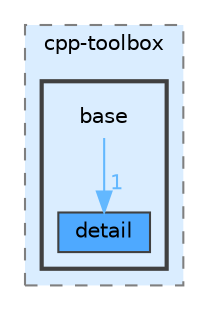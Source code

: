 digraph "src/include/cpp-toolbox/base"
{
 // LATEX_PDF_SIZE
  bgcolor="transparent";
  edge [fontname=Helvetica,fontsize=10,labelfontname=Helvetica,labelfontsize=10];
  node [fontname=Helvetica,fontsize=10,shape=box,height=0.2,width=0.4];
  compound=true
  subgraph clusterdir_09c6140c2956544491238e129f11fd9f {
    graph [ bgcolor="#daedff", pencolor="grey50", label="cpp-toolbox", fontname=Helvetica,fontsize=10 style="filled,dashed", URL="dir_09c6140c2956544491238e129f11fd9f.html",tooltip=""]
  subgraph clusterdir_175064ea02679cf4c3a50b5407502295 {
    graph [ bgcolor="#daedff", pencolor="grey25", label="", fontname=Helvetica,fontsize=10 style="filled,bold", URL="dir_175064ea02679cf4c3a50b5407502295.html",tooltip=""]
    dir_175064ea02679cf4c3a50b5407502295 [shape=plaintext, label="base"];
  dir_2c96e2fb1f12d04797bba428c25fbdc2 [label="detail", fillcolor="#4ea9ff", color="grey25", style="filled", URL="dir_2c96e2fb1f12d04797bba428c25fbdc2.html",tooltip=""];
  }
  }
  dir_175064ea02679cf4c3a50b5407502295->dir_2c96e2fb1f12d04797bba428c25fbdc2 [headlabel="1", labeldistance=1.5 headhref="dir_000000_000006.html" href="dir_000000_000006.html" color="steelblue1" fontcolor="steelblue1"];
}
